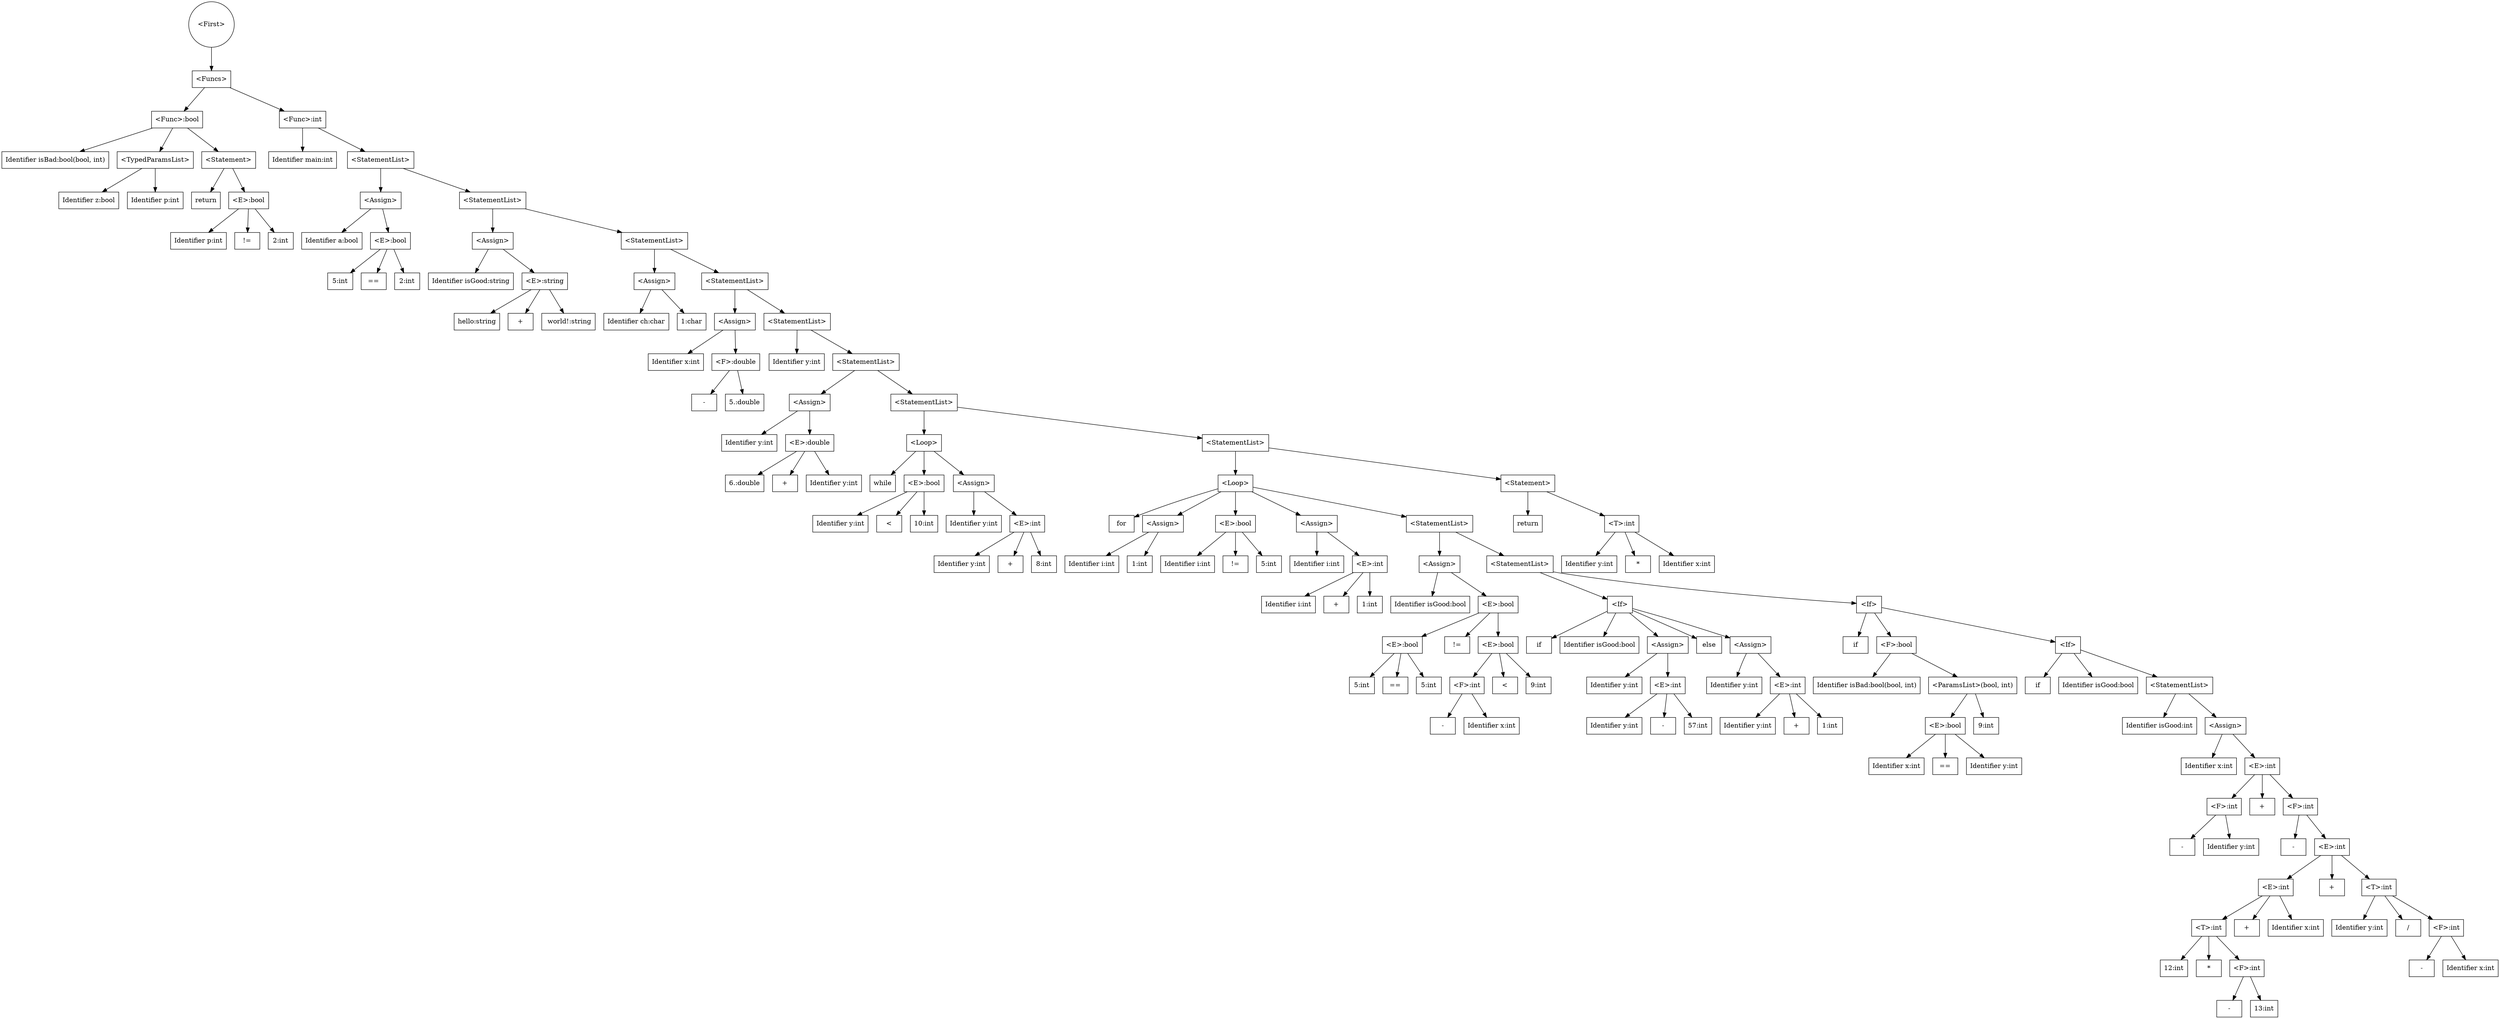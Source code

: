 digraph G{
440 [shape="circle"label="<First>"];
440->439 [label=" "];
439 [shape="box"label="<Funcs>"];
439->31 [label=" "];
31 [shape="box"label="<Func>:bool"];
31->2 [label=" "];
2 [shape="box"label="Identifier isBad:bool(bool, int)"];
31->12 [label=" "];
12 [shape="box"label="<TypedParamsList>"];
12->6 [label=" "];
6 [shape="box"label="Identifier z:bool"];
12->10 [label=" "];
10 [shape="box"label="Identifier p:int"];
31->28 [label=" "];
28 [shape="box"label="<Statement>"];
28->15 [label=" "];
15 [shape="box"label="return"];
28->25 [label=" "];
25 [shape="box"label="<E>:bool"];
25->16 [label=" "];
16 [shape="box"label="Identifier p:int"];
25->20 [label=" "];
20 [shape="box"label="!="];
25->21 [label=" "];
21 [shape="box"label="2:int"];
439->437 [label=" "];
437 [shape="box"label="<Func>:int"];
437->34 [label=" "];
34 [shape="box"label="Identifier main:int"];
437->435 [label=" "];
435 [shape="box"label="<StatementList>"];
435->54 [label=" "];
54 [shape="box"label="<Assign>"];
54->40 [label=" "];
40 [shape="box"label="Identifier a:bool"];
54->52 [label=" "];
52 [shape="box"label="<E>:bool"];
52->42 [label=" "];
42 [shape="box"label="5:int"];
52->47 [label=" "];
47 [shape="box"label="=="];
52->48 [label=" "];
48 [shape="box"label="2:int"];
435->434 [label=" "];
434 [shape="box"label="<StatementList>"];
434->73 [label=" "];
73 [shape="box"label="<Assign>"];
73->59 [label=" "];
59 [shape="box"label="Identifier isGood:string"];
73->71 [label=" "];
71 [shape="box"label="<E>:string"];
71->61 [label=" "];
61 [shape="box"label="hello:string"];
71->66 [label=" "];
66 [shape="box"label="+"];
71->67 [label=" "];
67 [shape="box"label=" world!:string"];
434->433 [label=" "];
433 [shape="box"label="<StatementList>"];
433->86 [label=" "];
86 [shape="box"label="<Assign>"];
86->78 [label=" "];
78 [shape="box"label="Identifier ch:char"];
86->80 [label=" "];
80 [shape="box"label="1:char"];
433->432 [label=" "];
432 [shape="box"label="<StatementList>"];
432->101 [label=" "];
101 [shape="box"label="<Assign>"];
101->91 [label=" "];
91 [shape="box"label="Identifier x:int"];
101->97 [label=" "];
97 [shape="box"label="<F>:double"];
97->93 [label=" "];
93 [shape="box"label="-"];
97->94 [label=" "];
94 [shape="box"label="5.:double"];
432->431 [label=" "];
431 [shape="box"label="<StatementList>"];
431->106 [label=" "];
106 [shape="box"label="Identifier y:int"];
431->430 [label=" "];
430 [shape="box"label="<StatementList>"];
430->123 [label=" "];
123 [shape="box"label="<Assign>"];
123->110 [label=" "];
110 [shape="box"label="Identifier y:int"];
123->121 [label=" "];
121 [shape="box"label="<E>:double"];
121->112 [label=" "];
112 [shape="box"label="6.:double"];
121->117 [label=" "];
117 [shape="box"label="+"];
121->118 [label=" "];
118 [shape="box"label="Identifier y:int"];
430->429 [label=" "];
429 [shape="box"label="<StatementList>"];
429->159 [label=" "];
159 [shape="box"label="<Loop>"];
159->126 [label=" "];
126 [shape="box"label="while"];
159->137 [label=" "];
137 [shape="box"label="<E>:bool"];
137->128 [label=" "];
128 [shape="box"label="Identifier y:int"];
137->132 [label=" "];
132 [shape="box"label="<"];
137->133 [label=" "];
133 [shape="box"label="10:int"];
159->154 [label=" "];
154 [shape="box"label="<Assign>"];
154->141 [label=" "];
141 [shape="box"label="Identifier y:int"];
154->152 [label=" "];
152 [shape="box"label="<E>:int"];
152->143 [label=" "];
143 [shape="box"label="Identifier y:int"];
152->147 [label=" "];
147 [shape="box"label="+"];
152->148 [label=" "];
148 [shape="box"label="8:int"];
429->428 [label=" "];
428 [shape="box"label="<StatementList>"];
428->413 [label=" "];
413 [shape="box"label="<Loop>"];
413->161 [label=" "];
161 [shape="box"label="for"];
413->173 [label=" "];
173 [shape="box"label="<Assign>"];
173->165 [label=" "];
165 [shape="box"label="Identifier i:int"];
173->167 [label=" "];
167 [shape="box"label="1:int"];
413->184 [label=" "];
184 [shape="box"label="<E>:bool"];
184->175 [label=" "];
175 [shape="box"label="Identifier i:int"];
184->179 [label=" "];
179 [shape="box"label="!="];
184->180 [label=" "];
180 [shape="box"label="5:int"];
413->200 [label=" "];
200 [shape="box"label="<Assign>"];
200->187 [label=" "];
187 [shape="box"label="Identifier i:int"];
200->198 [label=" "];
198 [shape="box"label="<E>:int"];
198->189 [label=" "];
189 [shape="box"label="Identifier i:int"];
198->193 [label=" "];
193 [shape="box"label="+"];
198->194 [label=" "];
194 [shape="box"label="1:int"];
413->411 [label=" "];
411 [shape="box"label="<StatementList>"];
411->247 [label=" "];
247 [shape="box"label="<Assign>"];
247->205 [label=" "];
205 [shape="box"label="Identifier isGood:bool"];
247->241 [label=" "];
241 [shape="box"label="<E>:bool"];
241->219 [label=" "];
219 [shape="box"label="<E>:bool"];
219->209 [label=" "];
209 [shape="box"label="5:int"];
219->214 [label=" "];
214 [shape="box"label="=="];
219->215 [label=" "];
215 [shape="box"label="5:int"];
241->224 [label=" "];
224 [shape="box"label="!="];
241->237 [label=" "];
237 [shape="box"label="<E>:bool"];
237->229 [label=" "];
229 [shape="box"label="<F>:int"];
229->226 [label=" "];
226 [shape="box"label="-"];
229->227 [label=" "];
227 [shape="box"label="Identifier x:int"];
237->232 [label=" "];
232 [shape="box"label="<"];
237->233 [label=" "];
233 [shape="box"label="9:int"];
411->410 [label=" "];
410 [shape="box"label="<StatementList>"];
410->297 [label=" "];
297 [shape="box"label="<If>"];
297->250 [label=" "];
250 [shape="box"label="if"];
297->252 [label=" "];
252 [shape="box"label="Identifier isGood:bool"];
297->272 [label=" "];
272 [shape="box"label="<Assign>"];
272->259 [label=" "];
259 [shape="box"label="Identifier y:int"];
272->270 [label=" "];
270 [shape="box"label="<E>:int"];
270->261 [label=" "];
261 [shape="box"label="Identifier y:int"];
270->265 [label=" "];
265 [shape="box"label="-"];
270->266 [label=" "];
266 [shape="box"label="57:int"];
297->277 [label=" "];
277 [shape="box"label="else"];
297->292 [label=" "];
292 [shape="box"label="<Assign>"];
292->279 [label=" "];
279 [shape="box"label="Identifier y:int"];
292->290 [label=" "];
290 [shape="box"label="<E>:int"];
290->281 [label=" "];
281 [shape="box"label="Identifier y:int"];
290->285 [label=" "];
285 [shape="box"label="+"];
290->286 [label=" "];
286 [shape="box"label="1:int"];
410->407 [label=" "];
407 [shape="box"label="<If>"];
407->299 [label=" "];
299 [shape="box"label="if"];
407->321 [label=" "];
321 [shape="box"label="<F>:bool"];
321->301 [label=" "];
301 [shape="box"label="Identifier isBad:bool(bool, int)"];
321->319 [label=" "];
319 [shape="box"label="<ParamsList>(bool, int)"];
319->311 [label=" "];
311 [shape="box"label="<E>:bool"];
311->303 [label=" "];
303 [shape="box"label="Identifier x:int"];
311->307 [label=" "];
307 [shape="box"label="=="];
311->308 [label=" "];
308 [shape="box"label="Identifier y:int"];
319->313 [label=" "];
313 [shape="box"label="9:int"];
407->403 [label=" "];
403 [shape="box"label="<If>"];
403->327 [label=" "];
327 [shape="box"label="if"];
403->329 [label=" "];
329 [shape="box"label="Identifier isGood:bool"];
403->401 [label=" "];
401 [shape="box"label="<StatementList>"];
401->338 [label=" "];
338 [shape="box"label="Identifier isGood:int"];
401->397 [label=" "];
397 [shape="box"label="<Assign>"];
397->342 [label=" "];
342 [shape="box"label="Identifier x:int"];
397->395 [label=" "];
395 [shape="box"label="<E>:int"];
395->347 [label=" "];
347 [shape="box"label="<F>:int"];
347->344 [label=" "];
344 [shape="box"label="-"];
347->345 [label=" "];
345 [shape="box"label="Identifier y:int"];
395->350 [label=" "];
350 [shape="box"label="+"];
395->393 [label=" "];
393 [shape="box"label="<F>:int"];
393->351 [label=" "];
351 [shape="box"label="-"];
393->390 [label=" "];
390 [shape="box"label="<E>:int"];
390->374 [label=" "];
374 [shape="box"label="<E>:int"];
374->364 [label=" "];
364 [shape="box"label="<T>:int"];
364->354 [label=" "];
354 [shape="box"label="12:int"];
364->358 [label=" "];
358 [shape="box"label="*"];
364->363 [label=" "];
363 [shape="box"label="<F>:int"];
363->359 [label=" "];
359 [shape="box"label="-"];
363->360 [label=" "];
360 [shape="box"label="13:int"];
374->370 [label=" "];
370 [shape="box"label="+"];
374->371 [label=" "];
371 [shape="box"label="Identifier x:int"];
390->375 [label=" "];
375 [shape="box"label="+"];
390->385 [label=" "];
385 [shape="box"label="<T>:int"];
385->377 [label=" "];
377 [shape="box"label="Identifier y:int"];
385->380 [label=" "];
380 [shape="box"label="/"];
385->384 [label=" "];
384 [shape="box"label="<F>:int"];
384->381 [label=" "];
381 [shape="box"label="-"];
384->382 [label=" "];
382 [shape="box"label="Identifier x:int"];
428->426 [label=" "];
426 [shape="box"label="<Statement>"];
426->415 [label=" "];
415 [shape="box"label="return"];
426->422 [label=" "];
422 [shape="box"label="<T>:int"];
422->416 [label=" "];
416 [shape="box"label="Identifier y:int"];
422->419 [label=" "];
419 [shape="box"label="*"];
422->420 [label=" "];
420 [shape="box"label="Identifier x:int"];
}
